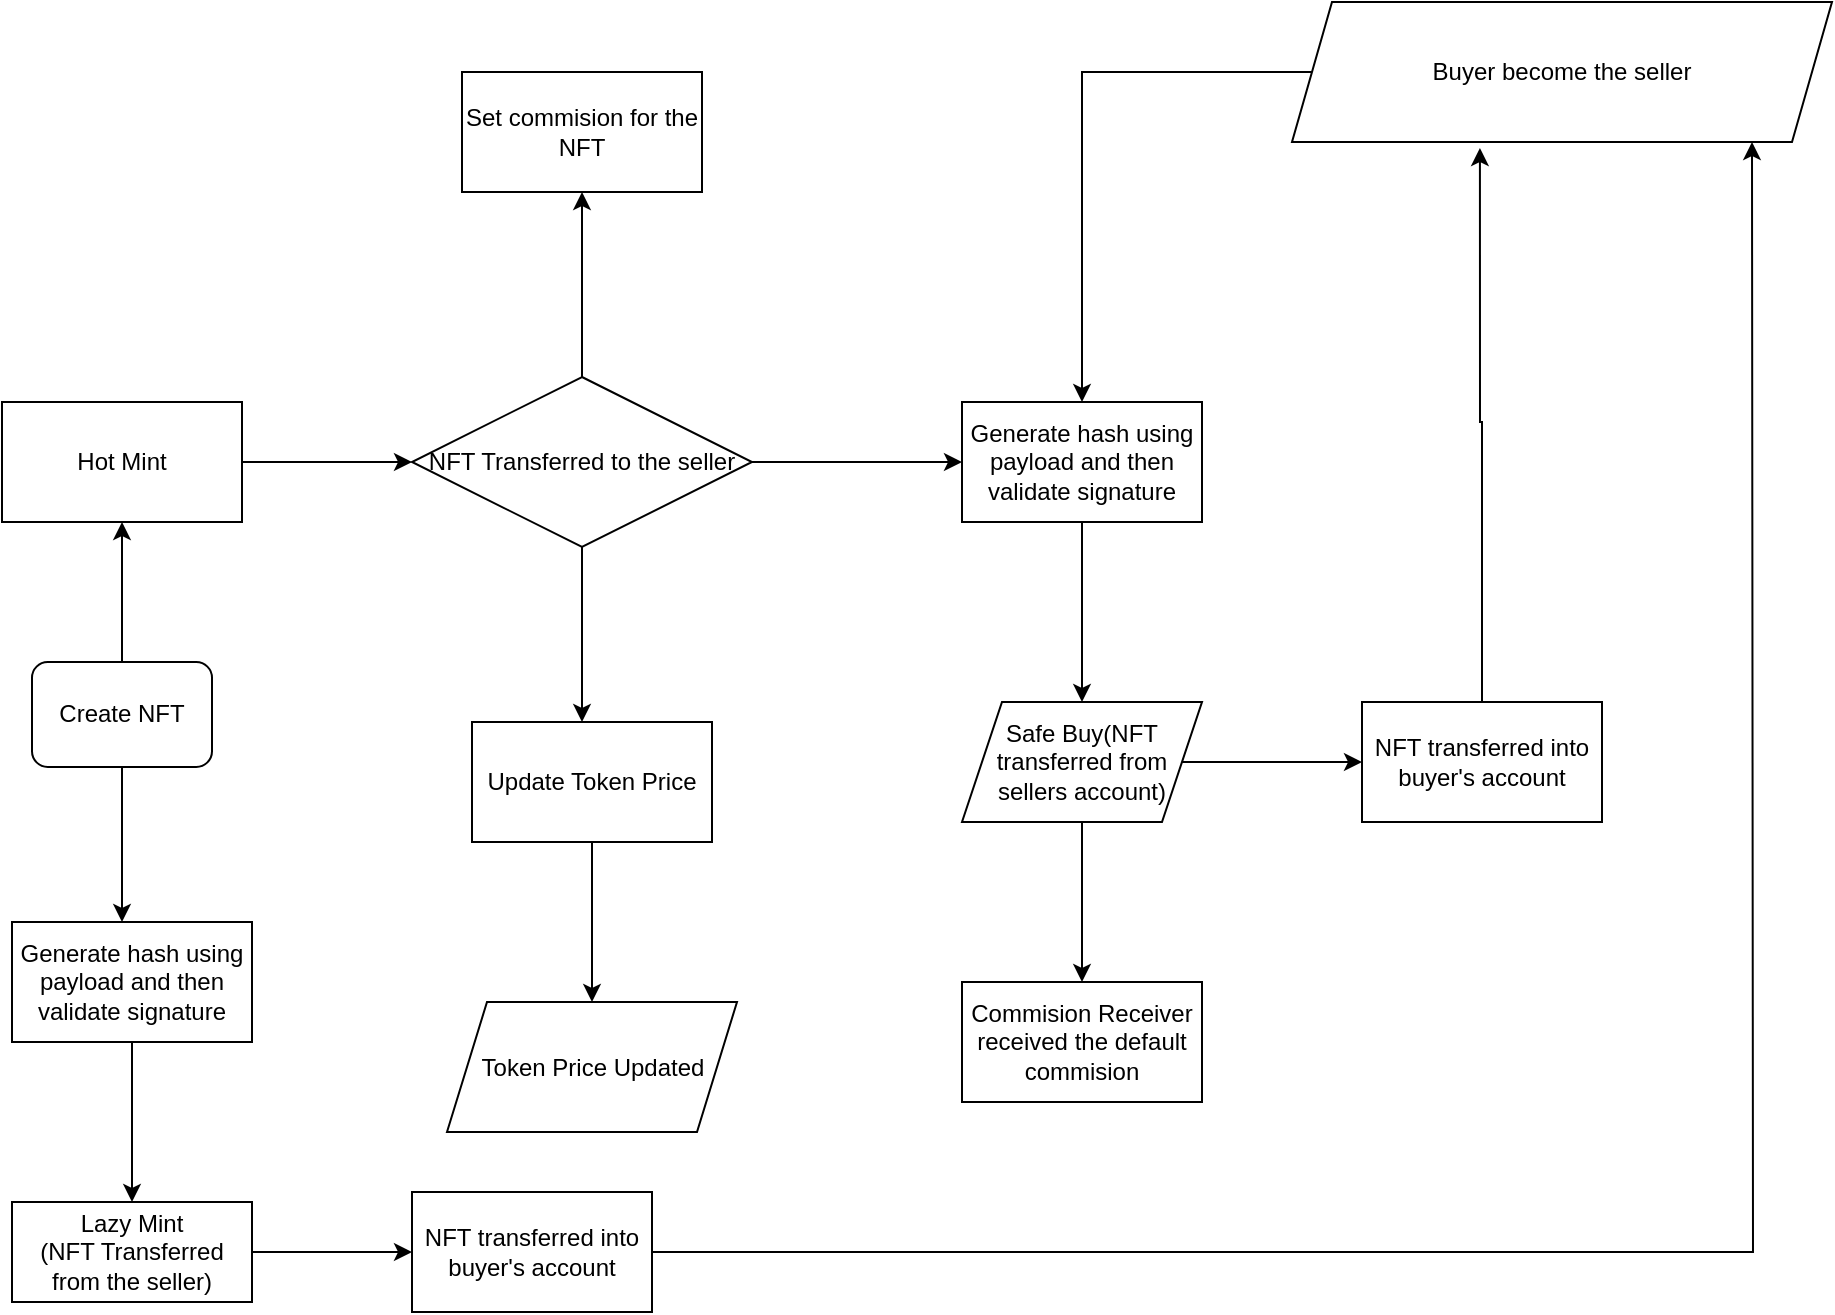 <mxfile version="17.4.3" type="github">
  <diagram id="4rMVL3ACZeqUY7f8Ce2F" name="Page-1">
    <mxGraphModel dx="2177" dy="1974" grid="1" gridSize="10" guides="1" tooltips="1" connect="1" arrows="1" fold="1" page="1" pageScale="1" pageWidth="827" pageHeight="1169" math="0" shadow="0">
      <root>
        <mxCell id="0" />
        <mxCell id="1" parent="0" />
        <mxCell id="aiIhPFOHxHCWezgY-GMS-122" style="edgeStyle=orthogonalEdgeStyle;rounded=0;orthogonalLoop=1;jettySize=auto;html=1;" edge="1" parent="1" source="aiIhPFOHxHCWezgY-GMS-1" target="aiIhPFOHxHCWezgY-GMS-123">
          <mxGeometry relative="1" as="geometry">
            <mxPoint x="-65" y="80" as="targetPoint" />
          </mxGeometry>
        </mxCell>
        <mxCell id="aiIhPFOHxHCWezgY-GMS-132" style="edgeStyle=orthogonalEdgeStyle;rounded=0;orthogonalLoop=1;jettySize=auto;html=1;" edge="1" parent="1" source="aiIhPFOHxHCWezgY-GMS-1">
          <mxGeometry relative="1" as="geometry">
            <mxPoint x="-65" y="310" as="targetPoint" />
          </mxGeometry>
        </mxCell>
        <mxCell id="aiIhPFOHxHCWezgY-GMS-1" value="Create NFT" style="rounded=1;whiteSpace=wrap;html=1;" vertex="1" parent="1">
          <mxGeometry x="-110" y="180" width="90" height="52.5" as="geometry" />
        </mxCell>
        <mxCell id="aiIhPFOHxHCWezgY-GMS-148" value="" style="edgeStyle=orthogonalEdgeStyle;rounded=0;orthogonalLoop=1;jettySize=auto;html=1;" edge="1" parent="1" source="aiIhPFOHxHCWezgY-GMS-44" target="aiIhPFOHxHCWezgY-GMS-147">
          <mxGeometry relative="1" as="geometry" />
        </mxCell>
        <mxCell id="aiIhPFOHxHCWezgY-GMS-44" value="Lazy Mint&lt;br&gt;(NFT Transferred from the seller)" style="rounded=0;whiteSpace=wrap;html=1;" vertex="1" parent="1">
          <mxGeometry x="-120" y="450" width="120" height="50" as="geometry" />
        </mxCell>
        <mxCell id="aiIhPFOHxHCWezgY-GMS-125" style="edgeStyle=orthogonalEdgeStyle;rounded=0;orthogonalLoop=1;jettySize=auto;html=1;exitX=0.5;exitY=1;exitDx=0;exitDy=0;" edge="1" parent="1" source="aiIhPFOHxHCWezgY-GMS-99">
          <mxGeometry relative="1" as="geometry">
            <mxPoint x="165" y="210" as="targetPoint" />
          </mxGeometry>
        </mxCell>
        <mxCell id="aiIhPFOHxHCWezgY-GMS-129" value="" style="edgeStyle=orthogonalEdgeStyle;rounded=0;orthogonalLoop=1;jettySize=auto;html=1;" edge="1" parent="1" source="aiIhPFOHxHCWezgY-GMS-99" target="aiIhPFOHxHCWezgY-GMS-128">
          <mxGeometry relative="1" as="geometry" />
        </mxCell>
        <mxCell id="aiIhPFOHxHCWezgY-GMS-136" value="" style="edgeStyle=orthogonalEdgeStyle;rounded=0;orthogonalLoop=1;jettySize=auto;html=1;" edge="1" parent="1" source="aiIhPFOHxHCWezgY-GMS-99" target="aiIhPFOHxHCWezgY-GMS-135">
          <mxGeometry relative="1" as="geometry" />
        </mxCell>
        <mxCell id="aiIhPFOHxHCWezgY-GMS-99" value="NFT Transferred to the seller" style="rhombus;whiteSpace=wrap;html=1;" vertex="1" parent="1">
          <mxGeometry x="80" y="37.5" width="170" height="85" as="geometry" />
        </mxCell>
        <mxCell id="aiIhPFOHxHCWezgY-GMS-124" style="edgeStyle=orthogonalEdgeStyle;rounded=0;orthogonalLoop=1;jettySize=auto;html=1;exitX=1;exitY=0.5;exitDx=0;exitDy=0;entryX=0;entryY=0.5;entryDx=0;entryDy=0;" edge="1" parent="1" source="aiIhPFOHxHCWezgY-GMS-123" target="aiIhPFOHxHCWezgY-GMS-99">
          <mxGeometry relative="1" as="geometry" />
        </mxCell>
        <mxCell id="aiIhPFOHxHCWezgY-GMS-123" value="Hot Mint" style="rounded=0;whiteSpace=wrap;html=1;" vertex="1" parent="1">
          <mxGeometry x="-125" y="50" width="120" height="60" as="geometry" />
        </mxCell>
        <mxCell id="aiIhPFOHxHCWezgY-GMS-126" value="Token Price Updated" style="shape=parallelogram;perimeter=parallelogramPerimeter;whiteSpace=wrap;html=1;fixedSize=1;" vertex="1" parent="1">
          <mxGeometry x="97.5" y="350" width="145" height="65" as="geometry" />
        </mxCell>
        <mxCell id="aiIhPFOHxHCWezgY-GMS-131" value="" style="edgeStyle=orthogonalEdgeStyle;rounded=0;orthogonalLoop=1;jettySize=auto;html=1;" edge="1" parent="1" source="aiIhPFOHxHCWezgY-GMS-128" target="aiIhPFOHxHCWezgY-GMS-130">
          <mxGeometry relative="1" as="geometry" />
        </mxCell>
        <mxCell id="aiIhPFOHxHCWezgY-GMS-128" value="Generate hash using payload and then validate signature" style="whiteSpace=wrap;html=1;" vertex="1" parent="1">
          <mxGeometry x="355" y="50" width="120" height="60" as="geometry" />
        </mxCell>
        <mxCell id="aiIhPFOHxHCWezgY-GMS-142" value="" style="edgeStyle=orthogonalEdgeStyle;rounded=0;orthogonalLoop=1;jettySize=auto;html=1;" edge="1" parent="1" source="aiIhPFOHxHCWezgY-GMS-130" target="aiIhPFOHxHCWezgY-GMS-141">
          <mxGeometry relative="1" as="geometry" />
        </mxCell>
        <mxCell id="aiIhPFOHxHCWezgY-GMS-146" value="" style="edgeStyle=orthogonalEdgeStyle;rounded=0;orthogonalLoop=1;jettySize=auto;html=1;" edge="1" parent="1" source="aiIhPFOHxHCWezgY-GMS-130" target="aiIhPFOHxHCWezgY-GMS-145">
          <mxGeometry relative="1" as="geometry" />
        </mxCell>
        <mxCell id="aiIhPFOHxHCWezgY-GMS-130" value="Safe Buy(NFT transferred from sellers account)" style="shape=parallelogram;perimeter=parallelogramPerimeter;whiteSpace=wrap;html=1;fixedSize=1;" vertex="1" parent="1">
          <mxGeometry x="355" y="200" width="120" height="60" as="geometry" />
        </mxCell>
        <mxCell id="aiIhPFOHxHCWezgY-GMS-134" style="edgeStyle=orthogonalEdgeStyle;rounded=0;orthogonalLoop=1;jettySize=auto;html=1;exitX=0.5;exitY=1;exitDx=0;exitDy=0;" edge="1" parent="1" source="aiIhPFOHxHCWezgY-GMS-133" target="aiIhPFOHxHCWezgY-GMS-44">
          <mxGeometry relative="1" as="geometry" />
        </mxCell>
        <mxCell id="aiIhPFOHxHCWezgY-GMS-133" value="Generate hash using payload and then validate signature" style="whiteSpace=wrap;html=1;" vertex="1" parent="1">
          <mxGeometry x="-120" y="310" width="120" height="60" as="geometry" />
        </mxCell>
        <mxCell id="aiIhPFOHxHCWezgY-GMS-135" value="Set commision for the NFT" style="whiteSpace=wrap;html=1;" vertex="1" parent="1">
          <mxGeometry x="105" y="-115" width="120" height="60" as="geometry" />
        </mxCell>
        <mxCell id="aiIhPFOHxHCWezgY-GMS-140" style="edgeStyle=orthogonalEdgeStyle;rounded=0;orthogonalLoop=1;jettySize=auto;html=1;" edge="1" parent="1" source="aiIhPFOHxHCWezgY-GMS-137">
          <mxGeometry relative="1" as="geometry">
            <mxPoint x="170" y="350" as="targetPoint" />
          </mxGeometry>
        </mxCell>
        <mxCell id="aiIhPFOHxHCWezgY-GMS-137" value="Update Token Price" style="rounded=0;whiteSpace=wrap;html=1;" vertex="1" parent="1">
          <mxGeometry x="110" y="210" width="120" height="60" as="geometry" />
        </mxCell>
        <mxCell id="aiIhPFOHxHCWezgY-GMS-141" value="Commision Receiver received the default commision" style="whiteSpace=wrap;html=1;" vertex="1" parent="1">
          <mxGeometry x="355" y="340" width="120" height="60" as="geometry" />
        </mxCell>
        <mxCell id="aiIhPFOHxHCWezgY-GMS-158" style="edgeStyle=orthogonalEdgeStyle;rounded=0;orthogonalLoop=1;jettySize=auto;html=1;entryX=0.348;entryY=1.043;entryDx=0;entryDy=0;entryPerimeter=0;" edge="1" parent="1" source="aiIhPFOHxHCWezgY-GMS-145" target="aiIhPFOHxHCWezgY-GMS-157">
          <mxGeometry relative="1" as="geometry" />
        </mxCell>
        <mxCell id="aiIhPFOHxHCWezgY-GMS-145" value="NFT transferred into buyer&#39;s account" style="whiteSpace=wrap;html=1;" vertex="1" parent="1">
          <mxGeometry x="555" y="200" width="120" height="60" as="geometry" />
        </mxCell>
        <mxCell id="aiIhPFOHxHCWezgY-GMS-154" style="edgeStyle=orthogonalEdgeStyle;rounded=0;orthogonalLoop=1;jettySize=auto;html=1;exitX=1;exitY=0.5;exitDx=0;exitDy=0;" edge="1" parent="1" source="aiIhPFOHxHCWezgY-GMS-147">
          <mxGeometry relative="1" as="geometry">
            <mxPoint x="750" y="-80" as="targetPoint" />
          </mxGeometry>
        </mxCell>
        <mxCell id="aiIhPFOHxHCWezgY-GMS-147" value="&lt;span&gt;NFT transferred into buyer&#39;s account&lt;/span&gt;" style="whiteSpace=wrap;html=1;rounded=0;" vertex="1" parent="1">
          <mxGeometry x="80" y="445" width="120" height="60" as="geometry" />
        </mxCell>
        <mxCell id="aiIhPFOHxHCWezgY-GMS-159" style="edgeStyle=orthogonalEdgeStyle;rounded=0;orthogonalLoop=1;jettySize=auto;html=1;entryX=0.5;entryY=0;entryDx=0;entryDy=0;" edge="1" parent="1" source="aiIhPFOHxHCWezgY-GMS-157" target="aiIhPFOHxHCWezgY-GMS-128">
          <mxGeometry relative="1" as="geometry" />
        </mxCell>
        <mxCell id="aiIhPFOHxHCWezgY-GMS-157" value="Buyer become the seller" style="shape=parallelogram;perimeter=parallelogramPerimeter;whiteSpace=wrap;html=1;fixedSize=1;" vertex="1" parent="1">
          <mxGeometry x="520" y="-150" width="270" height="70" as="geometry" />
        </mxCell>
      </root>
    </mxGraphModel>
  </diagram>
</mxfile>
